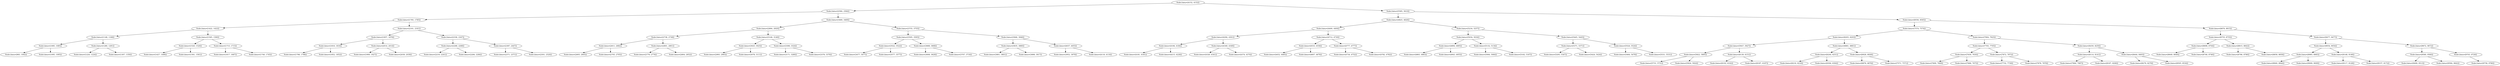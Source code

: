 digraph G{
1316049331 [label="Node{data=[4152, 4152]}"]
1316049331 -> 1593290287
1593290287 [label="Node{data=[2584, 2584]}"]
1593290287 -> 466562148
466562148 [label="Node{data=[1785, 1785]}"]
466562148 -> 190569982
190569982 [label="Node{data=[1422, 1422]}"]
190569982 -> 1340340719
1340340719 [label="Node{data=[1148, 1168]}"]
1340340719 -> 747024618
747024618 [label="Node{data=[1085, 1085]}"]
747024618 -> 1313346834
1313346834 [label="Node{data=[983, 1002]}"]
747024618 -> 464094472
464094472 [label="Node{data=[1095, 1095]}"]
1340340719 -> 1263872787
1263872787 [label="Node{data=[1280, 1291]}"]
1263872787 -> 1380832115
1380832115 [label="Node{data=[1224, 1224]}"]
1263872787 -> 1554230445
1554230445 [label="Node{data=[1307, 1350]}"]
190569982 -> 192279540
192279540 [label="Node{data=[1565, 1590]}"]
192279540 -> 1763335226
1763335226 [label="Node{data=[1520, 1520]}"]
1763335226 -> 1433459745
1433459745 [label="Node{data=[1427, 1499]}"]
1763335226 -> 343397606
343397606 [label="Node{data=[1561, 1561]}"]
192279540 -> 817463247
817463247 [label="Node{data=[1715, 1715]}"]
817463247 -> 192487022
192487022 [label="Node{data=[1617, 1667]}"]
817463247 -> 1480280820
1480280820 [label="Node{data=[1740, 1745]}"]
466562148 -> 1925281265
1925281265 [label="Node{data=[2161, 2161]}"]
1925281265 -> 167590753
167590753 [label="Node{data=[1857, 1878]}"]
167590753 -> 1244978782
1244978782 [label="Node{data=[1816, 1816]}"]
1244978782 -> 1222267142
1222267142 [label="Node{data=[1798, 1798]}"]
1244978782 -> 835574545
835574545 [label="Node{data=[1852, 1852]}"]
167590753 -> 1359730810
1359730810 [label="Node{data=[2014, 2014]}"]
1359730810 -> 1025587755
1025587755 [label="Node{data=[1909, 1927]}"]
1359730810 -> 661200616
661200616 [label="Node{data=[2039, 2039]}"]
1925281265 -> 2023967815
2023967815 [label="Node{data=[2336, 2347]}"]
2023967815 -> 2003075873
2003075873 [label="Node{data=[2268, 2268]}"]
2003075873 -> 1126178692
1126178692 [label="Node{data=[2216, 2241]}"]
2003075873 -> 743556950
743556950 [label="Node{data=[2284, 2284]}"]
2023967815 -> 1324513263
1324513263 [label="Node{data=[2387, 2447]}"]
1324513263 -> 500992155
500992155 [label="Node{data=[2371, 2371]}"]
1324513263 -> 1589864603
1589864603 [label="Node{data=[2501, 2520]}"]
1593290287 -> 2081058658
2081058658 [label="Node{data=[3469, 3469]}"]
2081058658 -> 563749379
563749379 [label="Node{data=[2894, 2920]}"]
563749379 -> 1492909819
1492909819 [label="Node{data=[2738, 2738]}"]
1492909819 -> 498713295
498713295 [label="Node{data=[2611, 2682]}"]
498713295 -> 854056805
854056805 [label="Node{data=[2605, 2605]}"]
498713295 -> 1109227776
1109227776 [label="Node{data=[2705, 2705]}"]
1492909819 -> 1167477662
1167477662 [label="Node{data=[2801, 2801]}"]
1167477662 -> 376067673
376067673 [label="Node{data=[2776, 2776]}"]
1167477662 -> 452640518
452640518 [label="Node{data=[2804, 2852]}"]
563749379 -> 856031264
856031264 [label="Node{data=[3146, 3146]}"]
856031264 -> 1144743781
1144743781 [label="Node{data=[3025, 3025]}"]
1144743781 -> 10955045
10955045 [label="Node{data=[2993, 2993]}"]
1144743781 -> 1340777656
1340777656 [label="Node{data=[3078, 3111]}"]
856031264 -> 1282320997
1282320997 [label="Node{data=[3306, 3324]}"]
1282320997 -> 1408367810
1408367810 [label="Node{data=[3171, 3280]}"]
1282320997 -> 1780881816
1780881816 [label="Node{data=[3376, 3376]}"]
2081058658 -> 1895022336
1895022336 [label="Node{data=[3755, 3755]}"]
1895022336 -> 1232539385
1232539385 [label="Node{data=[3595, 3595]}"]
1232539385 -> 364702969
364702969 [label="Node{data=[3522, 3522]}"]
364702969 -> 1326243087
1326243087 [label="Node{data=[3477, 3477]}"]
364702969 -> 585785425
585785425 [label="Node{data=[3577, 3577]}"]
1232539385 -> 1402712627
1402712627 [label="Node{data=[3668, 3668]}"]
1402712627 -> 565335965
565335965 [label="Node{data=[3608, 3629]}"]
1402712627 -> 142545409
142545409 [label="Node{data=[3707, 3716]}"]
1895022336 -> 2036732855
2036732855 [label="Node{data=[3946, 3946]}"]
2036732855 -> 2002922626
2002922626 [label="Node{data=[3835, 3880]}"]
2002922626 -> 1155498828
1155498828 [label="Node{data=[3801, 3801]}"]
2002922626 -> 885030604
885030604 [label="Node{data=[3898, 3917]}"]
2036732855 -> 2113026120
2113026120 [label="Node{data=[4037, 4055]}"]
2113026120 -> 454167880
454167880 [label="Node{data=[3952, 3979]}"]
2113026120 -> 594491525
594491525 [label="Node{data=[4116, 4116]}"]
1316049331 -> 351147066
351147066 [label="Node{data=[5585, 5610]}"]
351147066 -> 2016562839
2016562839 [label="Node{data=[4825, 4826]}"]
2016562839 -> 1933669524
1933669524 [label="Node{data=[4400, 4404]}"]
1933669524 -> 699449705
699449705 [label="Node{data=[4294, 4301]}"]
699449705 -> 1293635489
1293635489 [label="Node{data=[4184, 4184]}"]
1293635489 -> 666363491
666363491 [label="Node{data=[4181, 4181]}"]
1293635489 -> 1596642261
1596642261 [label="Node{data=[4215, 4228]}"]
699449705 -> 1883171536
1883171536 [label="Node{data=[4349, 4349]}"]
1883171536 -> 1733285169
1733285169 [label="Node{data=[4326, 4341]}"]
1883171536 -> 2136191813
2136191813 [label="Node{data=[4374, 4374]}"]
1933669524 -> 1995338497
1995338497 [label="Node{data=[4712, 4730]}"]
1995338497 -> 1904312166
1904312166 [label="Node{data=[4533, 4556]}"]
1904312166 -> 1761528378
1761528378 [label="Node{data=[4452, 4485]}"]
1904312166 -> 181765627
181765627 [label="Node{data=[4607, 4676]}"]
1995338497 -> 262572507
262572507 [label="Node{data=[4777, 4777]}"]
262572507 -> 1973861638
1973861638 [label="Node{data=[4734, 4752]}"]
262572507 -> 1796671122
1796671122 [label="Node{data=[4782, 4782]}"]
2016562839 -> 1296804950
1296804950 [label="Node{data=[5234, 5257]}"]
1296804950 -> 1989676149
1989676149 [label="Node{data=[5034, 5034]}"]
1989676149 -> 915853613
915853613 [label="Node{data=[4894, 4895]}"]
915853613 -> 1701212923
1701212923 [label="Node{data=[4863, 4863]}"]
915853613 -> 1977568029
1977568029 [label="Node{data=[4943, 4955]}"]
1989676149 -> 1125255799
1125255799 [label="Node{data=[5132, 5134]}"]
1125255799 -> 1124971649
1124971649 [label="Node{data=[5064, 5064]}"]
1125255799 -> 363526065
363526065 [label="Node{data=[5162, 5167]}"]
1296804950 -> 438485434
438485434 [label="Node{data=[5445, 5445]}"]
438485434 -> 1227891003
1227891003 [label="Node{data=[5371, 5371]}"]
1227891003 -> 1731669280
1731669280 [label="Node{data=[5293, 5347]}"]
1227891003 -> 635586824
635586824 [label="Node{data=[5424, 5424]}"]
438485434 -> 692151071
692151071 [label="Node{data=[5524, 5524]}"]
692151071 -> 1630578421
1630578421 [label="Node{data=[5464, 5479]}"]
692151071 -> 1068554718
1068554718 [label="Node{data=[5531, 5531]}"]
351147066 -> 145583401
145583401 [label="Node{data=[8556, 8565]}"]
145583401 -> 718712504
718712504 [label="Node{data=[7574, 7574]}"]
718712504 -> 1312137753
1312137753 [label="Node{data=[6203, 6203]}"]
1312137753 -> 2004020264
2004020264 [label="Node{data=[5927, 5927]}"]
2004020264 -> 349508554
349508554 [label="Node{data=[5822, 5895]}"]
349508554 -> 199871622
199871622 [label="Node{data=[5731, 5731]}"]
349508554 -> 1756332680
1756332680 [label="Node{data=[5924, 5924]}"]
2004020264 -> 148647961
148647961 [label="Node{data=[6139, 6151]}"]
148647961 -> 883636619
883636619 [label="Node{data=[6102, 6102]}"]
148647961 -> 1902333540
1902333540 [label="Node{data=[6187, 6187]}"]
1312137753 -> 1707882754
1707882754 [label="Node{data=[6861, 6861]}"]
1707882754 -> 209293658
209293658 [label="Node{data=[6244, 6251]}"]
209293658 -> 1634960959
1634960959 [label="Node{data=[6216, 6216]}"]
209293658 -> 168354843
168354843 [label="Node{data=[6304, 6304]}"]
1707882754 -> 235460721
235460721 [label="Node{data=[6928, 6928]}"]
235460721 -> 1320909739
1320909739 [label="Node{data=[6876, 6876]}"]
235460721 -> 864312893
864312893 [label="Node{data=[7571, 7571]}"]
718712504 -> 2120309866
2120309866 [label="Node{data=[7904, 7925]}"]
2120309866 -> 912443527
912443527 [label="Node{data=[7705, 7705]}"]
912443527 -> 588356547
588356547 [label="Node{data=[7630, 7630]}"]
588356547 -> 854936618
854936618 [label="Node{data=[7609, 7609]}"]
588356547 -> 1174651922
1174651922 [label="Node{data=[7666, 7675]}"]
912443527 -> 1719999141
1719999141 [label="Node{data=[7872, 7872]}"]
1719999141 -> 1231374901
1231374901 [label="Node{data=[7732, 7739]}"]
1719999141 -> 1365891887
1365891887 [label="Node{data=[7878, 7878]}"]
2120309866 -> 152217156
152217156 [label="Node{data=[8250, 8250]}"]
152217156 -> 1200408049
1200408049 [label="Node{data=[8114, 8141]}"]
1200408049 -> 609946583
609946583 [label="Node{data=[7964, 7987]}"]
1200408049 -> 1005853904
1005853904 [label="Node{data=[8167, 8206]}"]
152217156 -> 659078508
659078508 [label="Node{data=[8444, 8493]}"]
659078508 -> 105531193
105531193 [label="Node{data=[8279, 8279]}"]
659078508 -> 2058613140
2058613140 [label="Node{data=[8505, 8534]}"]
145583401 -> 1631215758
1631215758 [label="Node{data=[8876, 8915]}"]
1631215758 -> 58397208
58397208 [label="Node{data=[8755, 8755]}"]
58397208 -> 1465712321
1465712321 [label="Node{data=[8698, 8704]}"]
1465712321 -> 839289583
839289583 [label="Node{data=[8649, 8649]}"]
1465712321 -> 9089585
9089585 [label="Node{data=[8746, 8746]}"]
58397208 -> 1530563562
1530563562 [label="Node{data=[8815, 8842]}"]
1530563562 -> 1805704378
1805704378 [label="Node{data=[8786, 8786]}"]
1530563562 -> 1836544723
1836544723 [label="Node{data=[8858, 8858]}"]
1631215758 -> 943279734
943279734 [label="Node{data=[9477, 9477]}"]
943279734 -> 936634176
936634176 [label="Node{data=[9054, 9054]}"]
936634176 -> 1526441996
1526441996 [label="Node{data=[8985, 8985]}"]
1526441996 -> 206350442
206350442 [label="Node{data=[8940, 8944]}"]
1526441996 -> 2121538923
2121538923 [label="Node{data=[9009, 9009]}"]
936634176 -> 1446321154
1446321154 [label="Node{data=[9148, 9148]}"]
1446321154 -> 1359574272
1359574272 [label="Node{data=[9117, 9128]}"]
1446321154 -> 946833587
946833587 [label="Node{data=[9157, 9172]}"]
943279734 -> 1714312592
1714312592 [label="Node{data=[9672, 9672]}"]
1714312592 -> 411406427
411406427 [label="Node{data=[9560, 9560]}"]
411406427 -> 37639998
37639998 [label="Node{data=[9499, 9513]}"]
411406427 -> 1179680218
1179680218 [label="Node{data=[9594, 9642]}"]
1714312592 -> 1380332117
1380332117 [label="Node{data=[9703, 9729]}"]
1380332117 -> 1727362830
1727362830 [label="Node{data=[9758, 9780]}"]
}